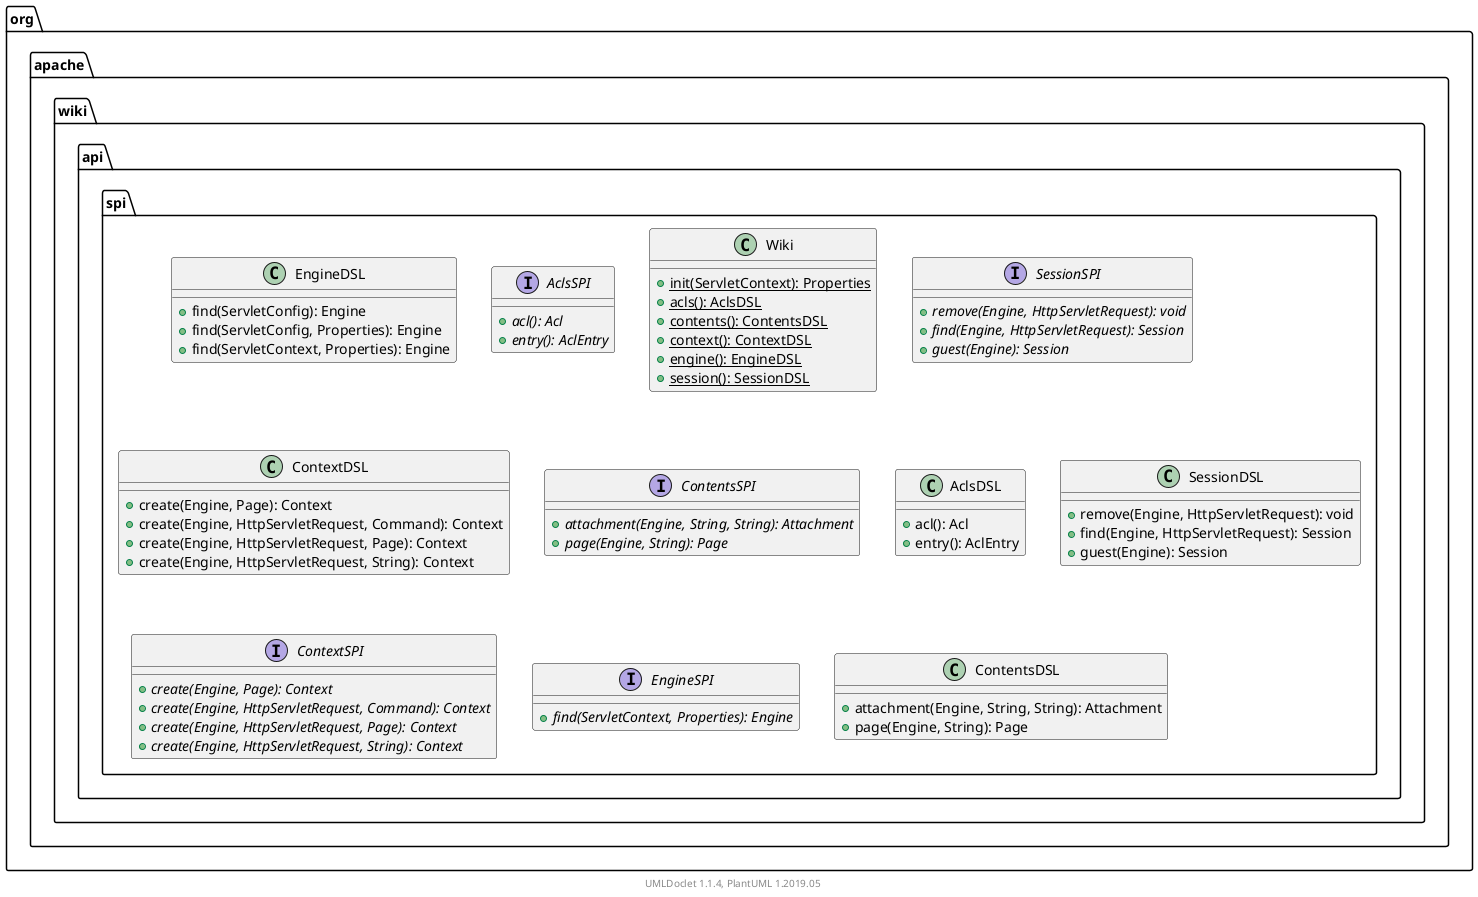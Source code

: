 @startuml

    namespace org.apache.wiki.api.spi {

        class EngineDSL [[EngineDSL.html]] {
            +find(ServletConfig): Engine
            +find(ServletConfig, Properties): Engine
            +find(ServletContext, Properties): Engine
        }

        interface AclsSPI [[AclsSPI.html]] {
            {abstract} +acl(): Acl
            {abstract} +entry(): AclEntry
        }

        class Wiki [[Wiki.html]] {
            {static} +init(ServletContext): Properties
            {static} +acls(): AclsDSL
            {static} +contents(): ContentsDSL
            {static} +context(): ContextDSL
            {static} +engine(): EngineDSL
            {static} +session(): SessionDSL
        }

        interface SessionSPI [[SessionSPI.html]] {
            {abstract} +remove(Engine, HttpServletRequest): void
            {abstract} +find(Engine, HttpServletRequest): Session
            {abstract} +guest(Engine): Session
        }

        class ContextDSL [[ContextDSL.html]] {
            +create(Engine, Page): Context
            +create(Engine, HttpServletRequest, Command): Context
            +create(Engine, HttpServletRequest, Page): Context
            +create(Engine, HttpServletRequest, String): Context
        }

        interface ContentsSPI [[ContentsSPI.html]] {
            {abstract} +attachment(Engine, String, String): Attachment
            {abstract} +page(Engine, String): Page
        }

        class AclsDSL [[AclsDSL.html]] {
            +acl(): Acl
            +entry(): AclEntry
        }

        class SessionDSL [[SessionDSL.html]] {
            +remove(Engine, HttpServletRequest): void
            +find(Engine, HttpServletRequest): Session
            +guest(Engine): Session
        }

        interface ContextSPI [[ContextSPI.html]] {
            {abstract} +create(Engine, Page): Context
            {abstract} +create(Engine, HttpServletRequest, Command): Context
            {abstract} +create(Engine, HttpServletRequest, Page): Context
            {abstract} +create(Engine, HttpServletRequest, String): Context
        }

        interface EngineSPI [[EngineSPI.html]] {
            {abstract} +find(ServletContext, Properties): Engine
        }

        class ContentsDSL [[ContentsDSL.html]] {
            +attachment(Engine, String, String): Attachment
            +page(Engine, String): Page
        }

    }


    center footer UMLDoclet 1.1.4, PlantUML 1.2019.05
@enduml

